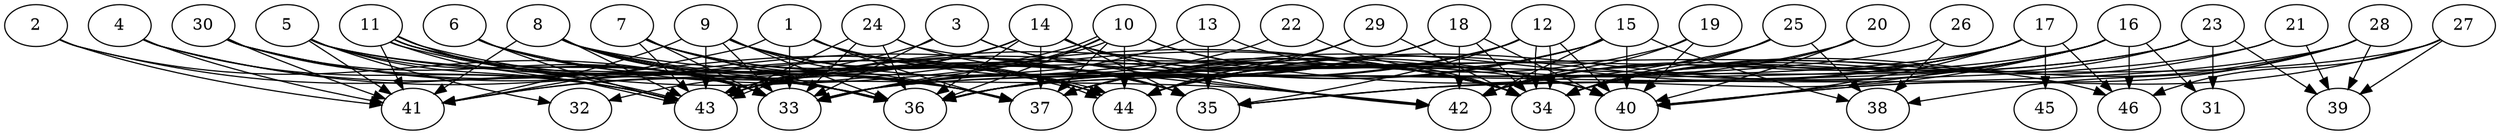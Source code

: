 // DAG (tier=3-complex, mode=data, n=46, ccr=0.542, fat=0.806, density=0.664, regular=0.328, jump=0.268, mindata=4194304, maxdata=33554432)
// DAG automatically generated by daggen at Sun Aug 24 16:33:35 2025
// /home/ermia/Project/Environments/daggen/bin/daggen --dot --ccr 0.542 --fat 0.806 --regular 0.328 --density 0.664 --jump 0.268 --mindata 4194304 --maxdata 33554432 -n 46 
digraph G {
  1 [size="1521267326253555968", alpha="0.13", expect_size="760633663126777984"]
  1 -> 33 [size ="1089418588848128"]
  1 -> 37 [size ="1089418588848128"]
  1 -> 40 [size ="1089418588848128"]
  1 -> 41 [size ="1089418588848128"]
  1 -> 44 [size ="1089418588848128"]
  2 [size="65492775945334944", alpha="0.03", expect_size="32746387972667472"]
  2 -> 33 [size ="7192199234060288"]
  2 -> 36 [size ="7192199234060288"]
  2 -> 41 [size ="7192199234060288"]
  3 [size="8275276143430272", alpha="0.14", expect_size="4137638071715136"]
  3 -> 33 [size ="507227047723008"]
  3 -> 34 [size ="507227047723008"]
  3 -> 41 [size ="507227047723008"]
  3 -> 42 [size ="507227047723008"]
  4 [size="2591576312117738496", alpha="0.11", expect_size="1295788156058869248"]
  4 -> 36 [size ="3529096789229568"]
  4 -> 37 [size ="3529096789229568"]
  4 -> 41 [size ="3529096789229568"]
  4 -> 43 [size ="3529096789229568"]
  5 [size="74159690503362528", alpha="0.14", expect_size="37079845251681264"]
  5 -> 32 [size ="1522488597020672"]
  5 -> 33 [size ="1522488597020672"]
  5 -> 40 [size ="1522488597020672"]
  5 -> 41 [size ="1522488597020672"]
  5 -> 42 [size ="1522488597020672"]
  5 -> 43 [size ="1522488597020672"]
  6 [size="731471381231103488", alpha="0.01", expect_size="365735690615551744"]
  6 -> 33 [size ="322978394931200"]
  6 -> 34 [size ="322978394931200"]
  6 -> 36 [size ="322978394931200"]
  6 -> 43 [size ="322978394931200"]
  7 [size="1591878412385643264", alpha="0.19", expect_size="795939206192821632"]
  7 -> 33 [size ="1734150792937472"]
  7 -> 35 [size ="1734150792937472"]
  7 -> 36 [size ="1734150792937472"]
  7 -> 37 [size ="1734150792937472"]
  7 -> 43 [size ="1734150792937472"]
  7 -> 44 [size ="1734150792937472"]
  8 [size="4197490181520645685248", alpha="0.13", expect_size="2098745090760322842624"]
  8 -> 33 [size ="2081691870953472"]
  8 -> 35 [size ="2081691870953472"]
  8 -> 36 [size ="2081691870953472"]
  8 -> 37 [size ="2081691870953472"]
  8 -> 41 [size ="2081691870953472"]
  8 -> 43 [size ="2081691870953472"]
  8 -> 46 [size ="2081691870953472"]
  9 [size="2968514494381662208", alpha="0.03", expect_size="1484257247190831104"]
  9 -> 33 [size ="1187112317616128"]
  9 -> 34 [size ="1187112317616128"]
  9 -> 35 [size ="1187112317616128"]
  9 -> 36 [size ="1187112317616128"]
  9 -> 37 [size ="1187112317616128"]
  9 -> 41 [size ="1187112317616128"]
  9 -> 43 [size ="1187112317616128"]
  9 -> 44 [size ="1187112317616128"]
  10 [size="13036293693789519872", alpha="0.19", expect_size="6518146846894759936"]
  10 -> 33 [size ="6465340468887552"]
  10 -> 34 [size ="6465340468887552"]
  10 -> 36 [size ="6465340468887552"]
  10 -> 37 [size ="6465340468887552"]
  10 -> 40 [size ="6465340468887552"]
  10 -> 43 [size ="6465340468887552"]
  10 -> 43 [size ="6465340468887552"]
  10 -> 44 [size ="6465340468887552"]
  11 [size="115228594755652240", alpha="0.06", expect_size="57614297377826120"]
  11 -> 33 [size ="5286170325942272"]
  11 -> 34 [size ="5286170325942272"]
  11 -> 36 [size ="5286170325942272"]
  11 -> 41 [size ="5286170325942272"]
  11 -> 43 [size ="5286170325942272"]
  11 -> 43 [size ="5286170325942272"]
  11 -> 44 [size ="5286170325942272"]
  11 -> 44 [size ="5286170325942272"]
  12 [size="3475910950181318688768", alpha="0.14", expect_size="1737955475090659344384"]
  12 -> 34 [size ="1835702987784192"]
  12 -> 34 [size ="1835702987784192"]
  12 -> 35 [size ="1835702987784192"]
  12 -> 36 [size ="1835702987784192"]
  12 -> 40 [size ="1835702987784192"]
  12 -> 43 [size ="1835702987784192"]
  12 -> 44 [size ="1835702987784192"]
  13 [size="108193335791272528", alpha="0.14", expect_size="54096667895636264"]
  13 -> 33 [size ="4329042568282112"]
  13 -> 34 [size ="4329042568282112"]
  13 -> 35 [size ="4329042568282112"]
  14 [size="377228603361262528", alpha="0.08", expect_size="188614301680631264"]
  14 -> 32 [size ="270922585997312"]
  14 -> 34 [size ="270922585997312"]
  14 -> 35 [size ="270922585997312"]
  14 -> 36 [size ="270922585997312"]
  14 -> 37 [size ="270922585997312"]
  14 -> 40 [size ="270922585997312"]
  14 -> 41 [size ="270922585997312"]
  14 -> 42 [size ="270922585997312"]
  14 -> 43 [size ="270922585997312"]
  15 [size="10113754683360565248", alpha="0.00", expect_size="5056877341680282624"]
  15 -> 36 [size ="3926119833141248"]
  15 -> 38 [size ="3926119833141248"]
  15 -> 40 [size ="3926119833141248"]
  15 -> 42 [size ="3926119833141248"]
  15 -> 43 [size ="3926119833141248"]
  15 -> 44 [size ="3926119833141248"]
  16 [size="11930445626611632128", alpha="0.19", expect_size="5965222813305816064"]
  16 -> 31 [size ="4709809337139200"]
  16 -> 34 [size ="4709809337139200"]
  16 -> 35 [size ="4709809337139200"]
  16 -> 36 [size ="4709809337139200"]
  16 -> 40 [size ="4709809337139200"]
  16 -> 42 [size ="4709809337139200"]
  16 -> 44 [size ="4709809337139200"]
  16 -> 46 [size ="4709809337139200"]
  17 [size="9749171115793865244672", alpha="0.08", expect_size="4874585557896932622336"]
  17 -> 34 [size ="3650915508682752"]
  17 -> 36 [size ="3650915508682752"]
  17 -> 37 [size ="3650915508682752"]
  17 -> 40 [size ="3650915508682752"]
  17 -> 42 [size ="3650915508682752"]
  17 -> 44 [size ="3650915508682752"]
  17 -> 45 [size ="3650915508682752"]
  17 -> 46 [size ="3650915508682752"]
  18 [size="4977168090651773952", alpha="0.06", expect_size="2488584045325886976"]
  18 -> 33 [size ="3407992259084288"]
  18 -> 34 [size ="3407992259084288"]
  18 -> 36 [size ="3407992259084288"]
  18 -> 37 [size ="3407992259084288"]
  18 -> 40 [size ="3407992259084288"]
  18 -> 42 [size ="3407992259084288"]
  19 [size="12150857831963609268224", alpha="0.00", expect_size="6075428915981804634112"]
  19 -> 37 [size ="4228256060407808"]
  19 -> 40 [size ="4228256060407808"]
  19 -> 42 [size ="4228256060407808"]
  20 [size="13639733404311101440", alpha="0.12", expect_size="6819866702155550720"]
  20 -> 34 [size ="8318840626741248"]
  20 -> 37 [size ="8318840626741248"]
  20 -> 40 [size ="8318840626741248"]
  21 [size="17862829111407120744448", alpha="0.16", expect_size="8931414555703560372224"]
  21 -> 34 [size ="5466677860892672"]
  21 -> 35 [size ="5466677860892672"]
  21 -> 39 [size ="5466677860892672"]
  22 [size="2013310474589737984", alpha="0.03", expect_size="1006655237294868992"]
  22 -> 33 [size ="3157461993259008"]
  22 -> 34 [size ="3157461993259008"]
  23 [size="298999769577465024", alpha="0.12", expect_size="149499884788732512"]
  23 -> 31 [size ="7380584577892352"]
  23 -> 34 [size ="7380584577892352"]
  23 -> 35 [size ="7380584577892352"]
  23 -> 39 [size ="7380584577892352"]
  23 -> 43 [size ="7380584577892352"]
  24 [size="4579866715384111104", alpha="0.19", expect_size="2289933357692055552"]
  24 -> 33 [size ="1741153309294592"]
  24 -> 35 [size ="1741153309294592"]
  24 -> 36 [size ="1741153309294592"]
  24 -> 42 [size ="1741153309294592"]
  24 -> 43 [size ="1741153309294592"]
  25 [size="22538179572519665664000", alpha="0.08", expect_size="11269089786259832832000"]
  25 -> 34 [size ="6383162150092800"]
  25 -> 38 [size ="6383162150092800"]
  25 -> 42 [size ="6383162150092800"]
  25 -> 43 [size ="6383162150092800"]
  26 [size="10031940738352288", alpha="0.13", expect_size="5015970369176144"]
  26 -> 33 [size ="207957291696128"]
  26 -> 38 [size ="207957291696128"]
  27 [size="127645710107374848", alpha="0.14", expect_size="63822855053687424"]
  27 -> 39 [size ="5516472235327488"]
  27 -> 40 [size ="5516472235327488"]
  27 -> 44 [size ="5516472235327488"]
  27 -> 46 [size ="5516472235327488"]
  28 [size="7541750414356105216", alpha="0.09", expect_size="3770875207178052608"]
  28 -> 33 [size ="5067786606870528"]
  28 -> 34 [size ="5067786606870528"]
  28 -> 38 [size ="5067786606870528"]
  28 -> 39 [size ="5067786606870528"]
  28 -> 40 [size ="5067786606870528"]
  29 [size="6453624593811045376", alpha="0.01", expect_size="3226812296905522688"]
  29 -> 34 [size ="3039454612684800"]
  29 -> 36 [size ="3039454612684800"]
  29 -> 44 [size ="3039454612684800"]
  30 [size="9085689590578392064", alpha="0.12", expect_size="4542844795289196032"]
  30 -> 33 [size ="5277750512320512"]
  30 -> 35 [size ="5277750512320512"]
  30 -> 41 [size ="5277750512320512"]
  30 -> 43 [size ="5277750512320512"]
  30 -> 44 [size ="5277750512320512"]
  31 [size="218066330278583861248", alpha="0.08", expect_size="109033165139291930624"]
  32 [size="1088302666284531712000", alpha="0.01", expect_size="544151333142265856000"]
  33 [size="86657179700193712", alpha="0.08", expect_size="43328589850096856"]
  34 [size="1392189505813630464", alpha="0.04", expect_size="696094752906815232"]
  35 [size="3007374708910497726464", alpha="0.01", expect_size="1503687354455248863232"]
  36 [size="638914535897163628544", alpha="0.13", expect_size="319457267948581814272"]
  37 [size="355078589844006848", alpha="0.12", expect_size="177539294922003424"]
  38 [size="1800317868051529728000", alpha="0.07", expect_size="900158934025764864000"]
  39 [size="39785542848526736", alpha="0.10", expect_size="19892771424263368"]
  40 [size="360653558713396992", alpha="0.10", expect_size="180326779356698496"]
  41 [size="402725366524168576", alpha="0.06", expect_size="201362683262084288"]
  42 [size="442313155777339968", alpha="0.07", expect_size="221156577888669984"]
  43 [size="147856953641497184", alpha="0.17", expect_size="73928476820748592"]
  44 [size="10726295322594723840", alpha="0.09", expect_size="5363147661297361920"]
  45 [size="123133367509739488", alpha="0.00", expect_size="61566683754869744"]
  46 [size="16001532108541624", alpha="0.10", expect_size="8000766054270812"]
}